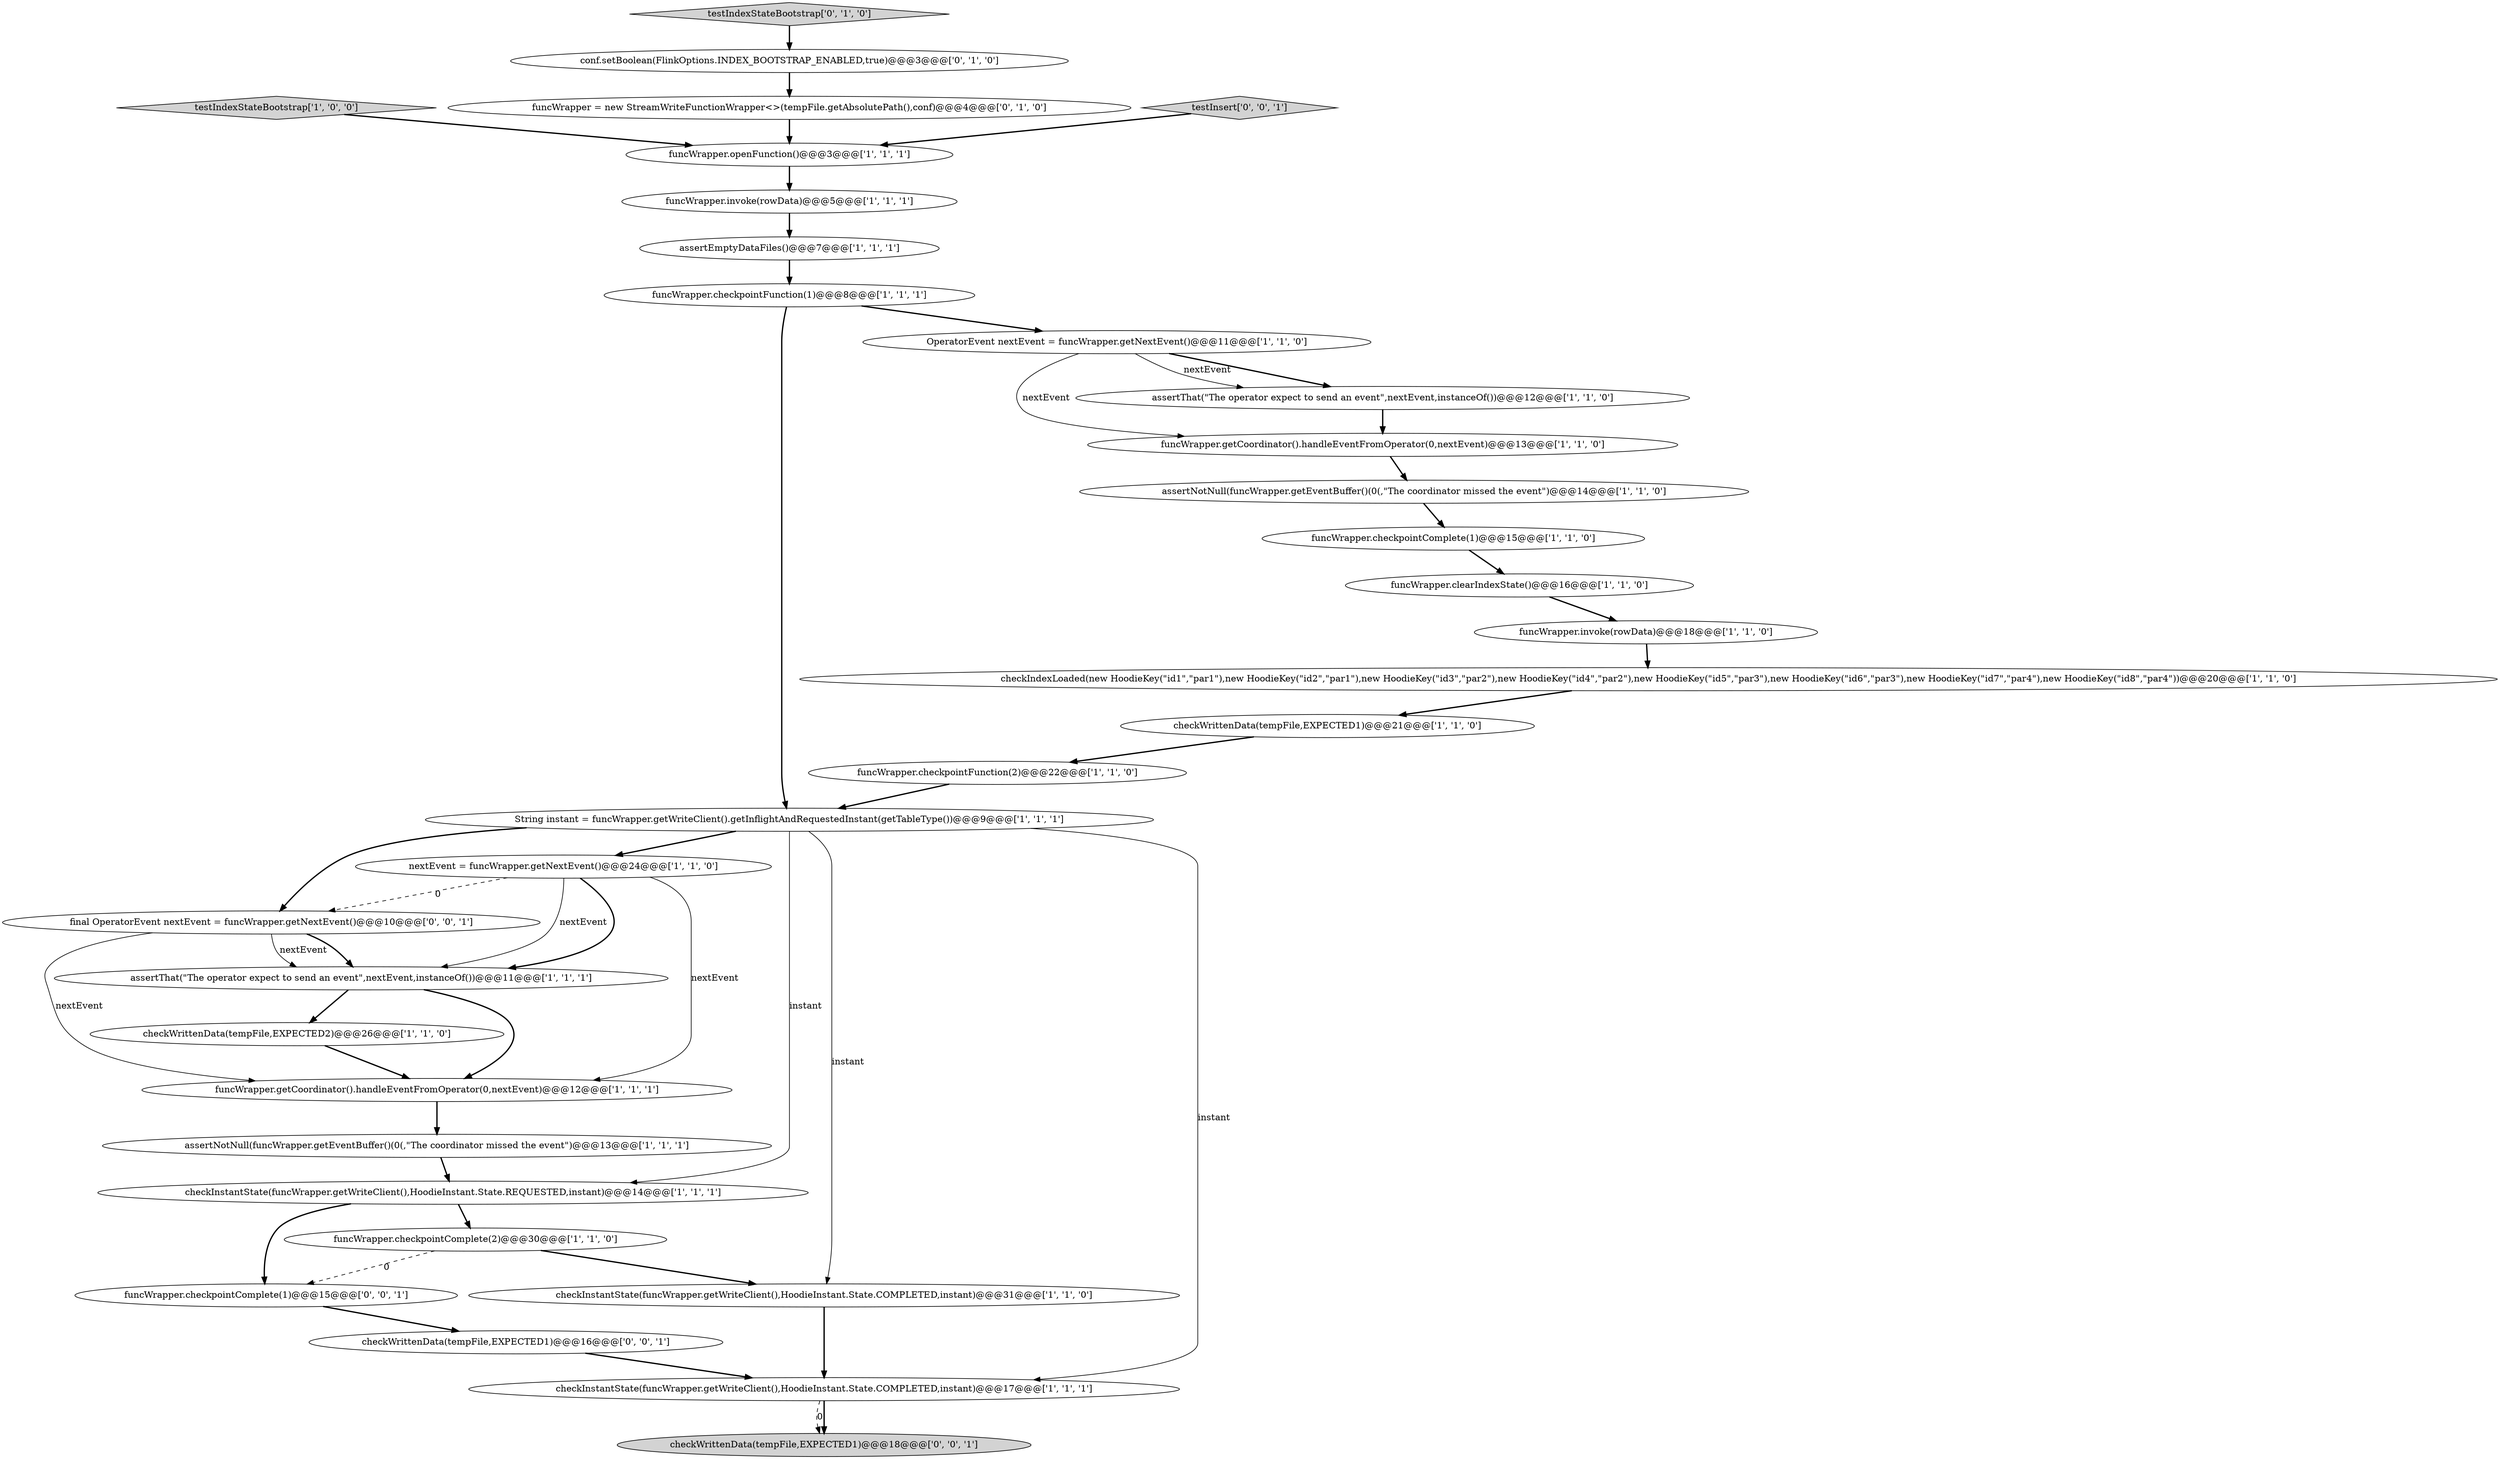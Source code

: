 digraph {
19 [style = filled, label = "checkWrittenData(tempFile,EXPECTED2)@@@26@@@['1', '1', '0']", fillcolor = white, shape = ellipse image = "AAA0AAABBB1BBB"];
27 [style = filled, label = "testIndexStateBootstrap['0', '1', '0']", fillcolor = lightgray, shape = diamond image = "AAA0AAABBB2BBB"];
22 [style = filled, label = "funcWrapper.checkpointComplete(1)@@@15@@@['1', '1', '0']", fillcolor = white, shape = ellipse image = "AAA0AAABBB1BBB"];
5 [style = filled, label = "checkIndexLoaded(new HoodieKey(\"id1\",\"par1\"),new HoodieKey(\"id2\",\"par1\"),new HoodieKey(\"id3\",\"par2\"),new HoodieKey(\"id4\",\"par2\"),new HoodieKey(\"id5\",\"par3\"),new HoodieKey(\"id6\",\"par3\"),new HoodieKey(\"id7\",\"par4\"),new HoodieKey(\"id8\",\"par4\"))@@@20@@@['1', '1', '0']", fillcolor = white, shape = ellipse image = "AAA0AAABBB1BBB"];
11 [style = filled, label = "assertEmptyDataFiles()@@@7@@@['1', '1', '1']", fillcolor = white, shape = ellipse image = "AAA0AAABBB1BBB"];
7 [style = filled, label = "funcWrapper.invoke(rowData)@@@5@@@['1', '1', '1']", fillcolor = white, shape = ellipse image = "AAA0AAABBB1BBB"];
23 [style = filled, label = "checkInstantState(funcWrapper.getWriteClient(),HoodieInstant.State.COMPLETED,instant)@@@17@@@['1', '1', '1']", fillcolor = white, shape = ellipse image = "AAA0AAABBB1BBB"];
15 [style = filled, label = "assertNotNull(funcWrapper.getEventBuffer()(0(,\"The coordinator missed the event\")@@@13@@@['1', '1', '1']", fillcolor = white, shape = ellipse image = "AAA0AAABBB1BBB"];
24 [style = filled, label = "checkInstantState(funcWrapper.getWriteClient(),HoodieInstant.State.COMPLETED,instant)@@@31@@@['1', '1', '0']", fillcolor = white, shape = ellipse image = "AAA0AAABBB1BBB"];
16 [style = filled, label = "funcWrapper.checkpointFunction(1)@@@8@@@['1', '1', '1']", fillcolor = white, shape = ellipse image = "AAA0AAABBB1BBB"];
30 [style = filled, label = "final OperatorEvent nextEvent = funcWrapper.getNextEvent()@@@10@@@['0', '0', '1']", fillcolor = white, shape = ellipse image = "AAA0AAABBB3BBB"];
10 [style = filled, label = "funcWrapper.openFunction()@@@3@@@['1', '1', '1']", fillcolor = white, shape = ellipse image = "AAA0AAABBB1BBB"];
17 [style = filled, label = "checkInstantState(funcWrapper.getWriteClient(),HoodieInstant.State.REQUESTED,instant)@@@14@@@['1', '1', '1']", fillcolor = white, shape = ellipse image = "AAA0AAABBB1BBB"];
28 [style = filled, label = "checkWrittenData(tempFile,EXPECTED1)@@@16@@@['0', '0', '1']", fillcolor = white, shape = ellipse image = "AAA0AAABBB3BBB"];
0 [style = filled, label = "funcWrapper.checkpointComplete(2)@@@30@@@['1', '1', '0']", fillcolor = white, shape = ellipse image = "AAA0AAABBB1BBB"];
20 [style = filled, label = "testIndexStateBootstrap['1', '0', '0']", fillcolor = lightgray, shape = diamond image = "AAA0AAABBB1BBB"];
25 [style = filled, label = "funcWrapper = new StreamWriteFunctionWrapper<>(tempFile.getAbsolutePath(),conf)@@@4@@@['0', '1', '0']", fillcolor = white, shape = ellipse image = "AAA1AAABBB2BBB"];
31 [style = filled, label = "funcWrapper.checkpointComplete(1)@@@15@@@['0', '0', '1']", fillcolor = white, shape = ellipse image = "AAA0AAABBB3BBB"];
2 [style = filled, label = "assertThat(\"The operator expect to send an event\",nextEvent,instanceOf())@@@12@@@['1', '1', '0']", fillcolor = white, shape = ellipse image = "AAA0AAABBB1BBB"];
1 [style = filled, label = "funcWrapper.getCoordinator().handleEventFromOperator(0,nextEvent)@@@12@@@['1', '1', '1']", fillcolor = white, shape = ellipse image = "AAA0AAABBB1BBB"];
6 [style = filled, label = "assertNotNull(funcWrapper.getEventBuffer()(0(,\"The coordinator missed the event\")@@@14@@@['1', '1', '0']", fillcolor = white, shape = ellipse image = "AAA0AAABBB1BBB"];
4 [style = filled, label = "nextEvent = funcWrapper.getNextEvent()@@@24@@@['1', '1', '0']", fillcolor = white, shape = ellipse image = "AAA0AAABBB1BBB"];
29 [style = filled, label = "checkWrittenData(tempFile,EXPECTED1)@@@18@@@['0', '0', '1']", fillcolor = lightgray, shape = ellipse image = "AAA0AAABBB3BBB"];
12 [style = filled, label = "checkWrittenData(tempFile,EXPECTED1)@@@21@@@['1', '1', '0']", fillcolor = white, shape = ellipse image = "AAA0AAABBB1BBB"];
21 [style = filled, label = "funcWrapper.checkpointFunction(2)@@@22@@@['1', '1', '0']", fillcolor = white, shape = ellipse image = "AAA0AAABBB1BBB"];
13 [style = filled, label = "String instant = funcWrapper.getWriteClient().getInflightAndRequestedInstant(getTableType())@@@9@@@['1', '1', '1']", fillcolor = white, shape = ellipse image = "AAA0AAABBB1BBB"];
9 [style = filled, label = "funcWrapper.getCoordinator().handleEventFromOperator(0,nextEvent)@@@13@@@['1', '1', '0']", fillcolor = white, shape = ellipse image = "AAA0AAABBB1BBB"];
3 [style = filled, label = "assertThat(\"The operator expect to send an event\",nextEvent,instanceOf())@@@11@@@['1', '1', '1']", fillcolor = white, shape = ellipse image = "AAA0AAABBB1BBB"];
32 [style = filled, label = "testInsert['0', '0', '1']", fillcolor = lightgray, shape = diamond image = "AAA0AAABBB3BBB"];
14 [style = filled, label = "funcWrapper.invoke(rowData)@@@18@@@['1', '1', '0']", fillcolor = white, shape = ellipse image = "AAA0AAABBB1BBB"];
18 [style = filled, label = "funcWrapper.clearIndexState()@@@16@@@['1', '1', '0']", fillcolor = white, shape = ellipse image = "AAA0AAABBB1BBB"];
8 [style = filled, label = "OperatorEvent nextEvent = funcWrapper.getNextEvent()@@@11@@@['1', '1', '0']", fillcolor = white, shape = ellipse image = "AAA0AAABBB1BBB"];
26 [style = filled, label = "conf.setBoolean(FlinkOptions.INDEX_BOOTSTRAP_ENABLED,true)@@@3@@@['0', '1', '0']", fillcolor = white, shape = ellipse image = "AAA1AAABBB2BBB"];
14->5 [style = bold, label=""];
0->31 [style = dashed, label="0"];
13->4 [style = bold, label=""];
13->30 [style = bold, label=""];
20->10 [style = bold, label=""];
19->1 [style = bold, label=""];
24->23 [style = bold, label=""];
25->10 [style = bold, label=""];
4->1 [style = solid, label="nextEvent"];
16->8 [style = bold, label=""];
12->21 [style = bold, label=""];
28->23 [style = bold, label=""];
11->16 [style = bold, label=""];
8->9 [style = solid, label="nextEvent"];
7->11 [style = bold, label=""];
6->22 [style = bold, label=""];
16->13 [style = bold, label=""];
13->24 [style = solid, label="instant"];
4->30 [style = dashed, label="0"];
3->1 [style = bold, label=""];
9->6 [style = bold, label=""];
0->24 [style = bold, label=""];
26->25 [style = bold, label=""];
2->9 [style = bold, label=""];
10->7 [style = bold, label=""];
8->2 [style = bold, label=""];
13->23 [style = solid, label="instant"];
13->17 [style = solid, label="instant"];
30->3 [style = bold, label=""];
32->10 [style = bold, label=""];
30->3 [style = solid, label="nextEvent"];
3->19 [style = bold, label=""];
27->26 [style = bold, label=""];
4->3 [style = solid, label="nextEvent"];
22->18 [style = bold, label=""];
1->15 [style = bold, label=""];
8->2 [style = solid, label="nextEvent"];
23->29 [style = dashed, label="0"];
5->12 [style = bold, label=""];
18->14 [style = bold, label=""];
31->28 [style = bold, label=""];
30->1 [style = solid, label="nextEvent"];
23->29 [style = bold, label=""];
4->3 [style = bold, label=""];
17->0 [style = bold, label=""];
21->13 [style = bold, label=""];
17->31 [style = bold, label=""];
15->17 [style = bold, label=""];
}
